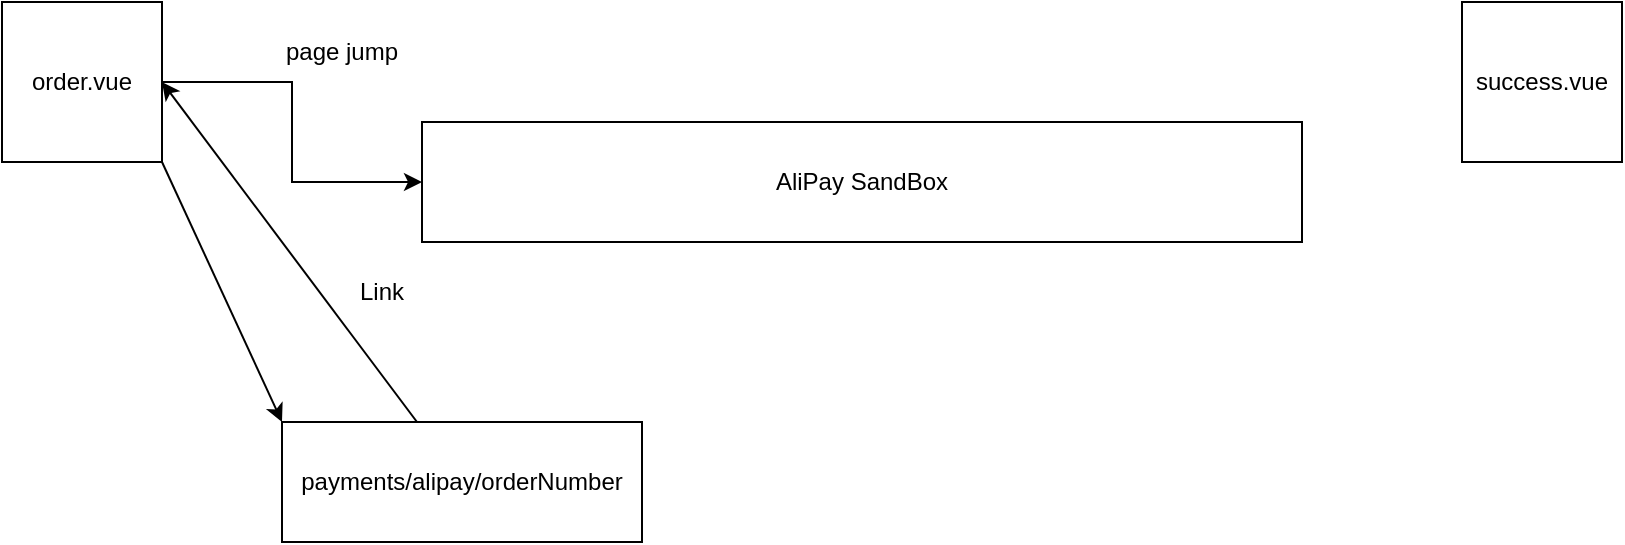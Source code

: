 <mxfile version="21.5.0" type="github">
  <diagram name="Page-1" id="GTRcsG2Lqi5amLGIxDH3">
    <mxGraphModel dx="1514" dy="861" grid="1" gridSize="10" guides="1" tooltips="1" connect="1" arrows="1" fold="1" page="1" pageScale="1" pageWidth="850" pageHeight="1100" math="0" shadow="0">
      <root>
        <mxCell id="0" />
        <mxCell id="1" parent="0" />
        <mxCell id="aBlND5Yjf0CKmDYdB40j-9" style="edgeStyle=orthogonalEdgeStyle;rounded=0;orthogonalLoop=1;jettySize=auto;html=1;" edge="1" parent="1" source="aBlND5Yjf0CKmDYdB40j-1" target="aBlND5Yjf0CKmDYdB40j-7">
          <mxGeometry relative="1" as="geometry" />
        </mxCell>
        <mxCell id="aBlND5Yjf0CKmDYdB40j-1" value="order.vue" style="whiteSpace=wrap;html=1;aspect=fixed;" vertex="1" parent="1">
          <mxGeometry x="30" y="140" width="80" height="80" as="geometry" />
        </mxCell>
        <mxCell id="aBlND5Yjf0CKmDYdB40j-2" value="success.vue" style="whiteSpace=wrap;html=1;aspect=fixed;" vertex="1" parent="1">
          <mxGeometry x="760" y="140" width="80" height="80" as="geometry" />
        </mxCell>
        <mxCell id="aBlND5Yjf0CKmDYdB40j-3" value="payments/alipay/orderNumber" style="rounded=0;whiteSpace=wrap;html=1;" vertex="1" parent="1">
          <mxGeometry x="170" y="350" width="180" height="60" as="geometry" />
        </mxCell>
        <mxCell id="aBlND5Yjf0CKmDYdB40j-4" value="" style="endArrow=classic;html=1;rounded=0;exitX=1;exitY=1;exitDx=0;exitDy=0;entryX=0;entryY=0;entryDx=0;entryDy=0;" edge="1" parent="1" source="aBlND5Yjf0CKmDYdB40j-1" target="aBlND5Yjf0CKmDYdB40j-3">
          <mxGeometry width="50" height="50" relative="1" as="geometry">
            <mxPoint x="400" y="470" as="sourcePoint" />
            <mxPoint x="450" y="420" as="targetPoint" />
          </mxGeometry>
        </mxCell>
        <mxCell id="aBlND5Yjf0CKmDYdB40j-5" value="" style="endArrow=classic;html=1;rounded=0;entryX=1;entryY=0.5;entryDx=0;entryDy=0;" edge="1" parent="1" source="aBlND5Yjf0CKmDYdB40j-3" target="aBlND5Yjf0CKmDYdB40j-1">
          <mxGeometry width="50" height="50" relative="1" as="geometry">
            <mxPoint x="400" y="470" as="sourcePoint" />
            <mxPoint x="450" y="420" as="targetPoint" />
          </mxGeometry>
        </mxCell>
        <mxCell id="aBlND5Yjf0CKmDYdB40j-7" value="AliPay SandBox" style="rounded=0;whiteSpace=wrap;html=1;" vertex="1" parent="1">
          <mxGeometry x="240" y="200" width="440" height="60" as="geometry" />
        </mxCell>
        <mxCell id="aBlND5Yjf0CKmDYdB40j-8" value="Link" style="text;html=1;strokeColor=none;fillColor=none;align=center;verticalAlign=middle;whiteSpace=wrap;rounded=0;" vertex="1" parent="1">
          <mxGeometry x="190" y="270" width="60" height="30" as="geometry" />
        </mxCell>
        <mxCell id="aBlND5Yjf0CKmDYdB40j-10" value="page jump" style="text;html=1;strokeColor=none;fillColor=none;align=center;verticalAlign=middle;whiteSpace=wrap;rounded=0;" vertex="1" parent="1">
          <mxGeometry x="170" y="150" width="60" height="30" as="geometry" />
        </mxCell>
      </root>
    </mxGraphModel>
  </diagram>
</mxfile>
